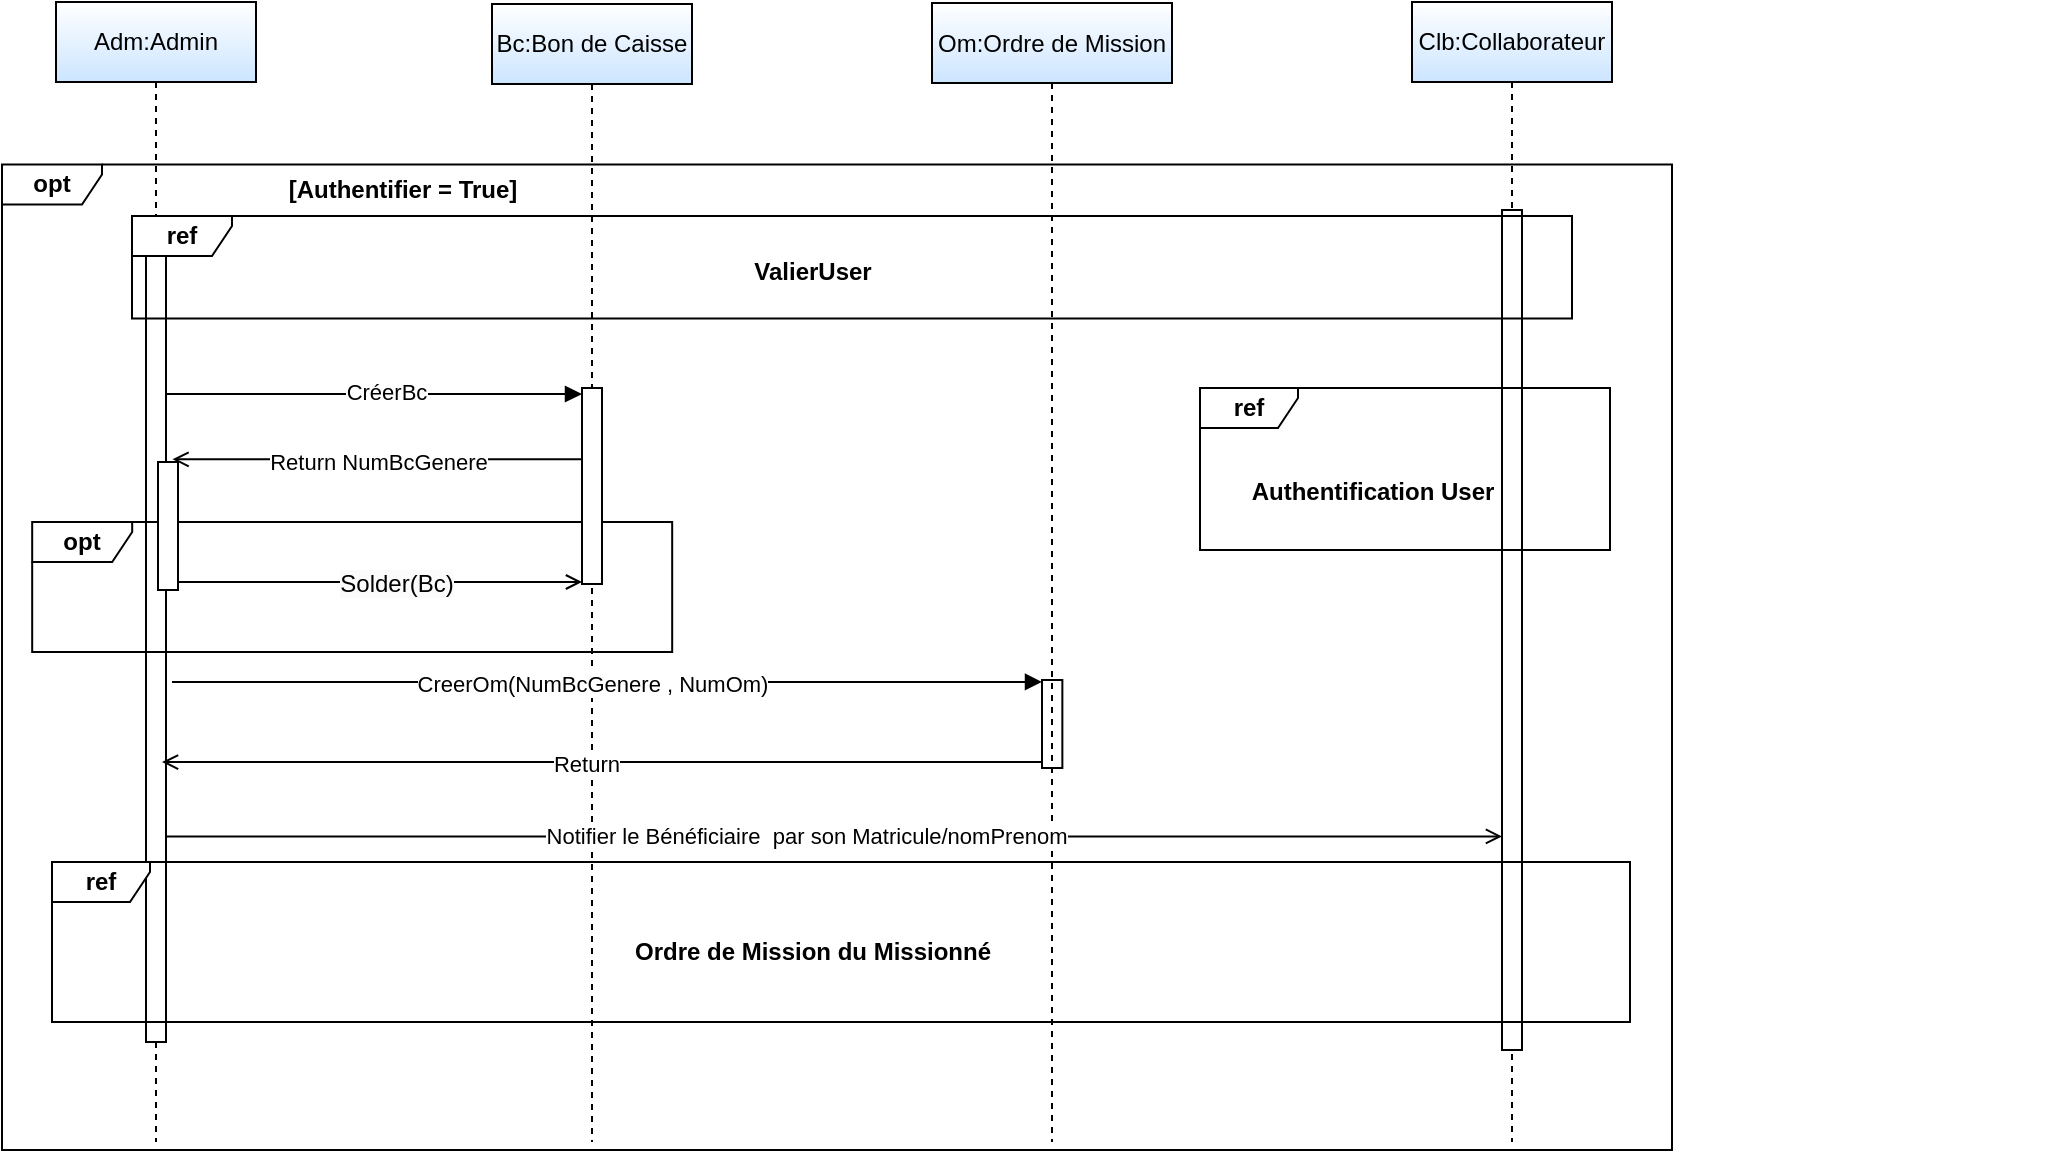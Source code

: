 <mxfile version="24.1.0" type="github" pages="2">
  <diagram name="Page-1" id="2YBvvXClWsGukQMizWep">
    <mxGraphModel dx="1006" dy="628" grid="1" gridSize="10" guides="1" tooltips="1" connect="1" arrows="1" fold="1" page="1" pageScale="1" pageWidth="850" pageHeight="1100" math="0" shadow="0">
      <root>
        <mxCell id="0" />
        <mxCell id="1" parent="0" />
        <mxCell id="aM9ryv3xv72pqoxQDRHE-1" value="Adm:Admin" style="shape=umlLifeline;perimeter=lifelinePerimeter;whiteSpace=wrap;html=1;container=0;dropTarget=0;collapsible=0;recursiveResize=0;outlineConnect=0;portConstraint=eastwest;newEdgeStyle={&quot;edgeStyle&quot;:&quot;elbowEdgeStyle&quot;,&quot;elbow&quot;:&quot;vertical&quot;,&quot;curved&quot;:0,&quot;rounded&quot;:0};fillColor=default;strokeColor=#000000;gradientColor=#CCE5FF;" parent="1" vertex="1">
          <mxGeometry x="42" y="40" width="100" height="570" as="geometry" />
        </mxCell>
        <mxCell id="aM9ryv3xv72pqoxQDRHE-2" value="" style="html=1;points=[];perimeter=orthogonalPerimeter;outlineConnect=0;targetShapes=umlLifeline;portConstraint=eastwest;newEdgeStyle={&quot;edgeStyle&quot;:&quot;elbowEdgeStyle&quot;,&quot;elbow&quot;:&quot;vertical&quot;,&quot;curved&quot;:0,&quot;rounded&quot;:0};" parent="aM9ryv3xv72pqoxQDRHE-1" vertex="1">
          <mxGeometry x="45" y="110" width="10" height="410" as="geometry" />
        </mxCell>
        <mxCell id="aM9ryv3xv72pqoxQDRHE-5" value="Clb:Collaborateur" style="shape=umlLifeline;perimeter=lifelinePerimeter;whiteSpace=wrap;html=1;container=0;dropTarget=0;collapsible=0;recursiveResize=0;outlineConnect=0;portConstraint=eastwest;newEdgeStyle={&quot;edgeStyle&quot;:&quot;elbowEdgeStyle&quot;,&quot;elbow&quot;:&quot;vertical&quot;,&quot;curved&quot;:0,&quot;rounded&quot;:0};gradientColor=#CCE5FF;" parent="1" vertex="1">
          <mxGeometry x="720" y="40" width="100" height="570" as="geometry" />
        </mxCell>
        <mxCell id="n-zNSpfsTMb-PeeRXI1q-18" value="" style="group" vertex="1" connectable="0" parent="1">
          <mxGeometry x="15" y="124" width="1025" height="490.01" as="geometry" />
        </mxCell>
        <mxCell id="n-zNSpfsTMb-PeeRXI1q-1" value="&lt;b&gt;opt&lt;/b&gt;" style="shape=umlFrame;whiteSpace=wrap;html=1;pointerEvents=0;width=50;height=20;" vertex="1" parent="n-zNSpfsTMb-PeeRXI1q-18">
          <mxGeometry y="-2.72" width="835" height="492.73" as="geometry" />
        </mxCell>
        <mxCell id="n-zNSpfsTMb-PeeRXI1q-14" value="&lt;b&gt;[Authentifier = True]&lt;/b&gt;" style="text;html=1;align=center;verticalAlign=middle;resizable=0;points=[];autosize=1;strokeColor=none;fillColor=none;" vertex="1" parent="n-zNSpfsTMb-PeeRXI1q-18">
          <mxGeometry x="130.004" y="-5.004" width="140" height="30" as="geometry" />
        </mxCell>
        <mxCell id="n-zNSpfsTMb-PeeRXI1q-28" value="" style="group" vertex="1" connectable="0" parent="n-zNSpfsTMb-PeeRXI1q-18">
          <mxGeometry x="5.09" y="100" width="366.59" height="199" as="geometry" />
        </mxCell>
        <mxCell id="n-zNSpfsTMb-PeeRXI1q-29" value="&lt;b&gt;opt&lt;/b&gt;" style="shape=umlFrame;whiteSpace=wrap;html=1;pointerEvents=0;width=50;height=20;" vertex="1" parent="n-zNSpfsTMb-PeeRXI1q-28">
          <mxGeometry x="10" y="76" width="320" height="65" as="geometry" />
        </mxCell>
        <mxCell id="n-zNSpfsTMb-PeeRXI1q-70" value="" style="html=1;points=[];perimeter=orthogonalPerimeter;outlineConnect=0;targetShapes=umlLifeline;portConstraint=eastwest;newEdgeStyle={&quot;edgeStyle&quot;:&quot;elbowEdgeStyle&quot;,&quot;elbow&quot;:&quot;vertical&quot;,&quot;curved&quot;:0,&quot;rounded&quot;:0};" vertex="1" parent="n-zNSpfsTMb-PeeRXI1q-28">
          <mxGeometry x="72.91" y="46" width="10" height="64" as="geometry" />
        </mxCell>
        <mxCell id="n-zNSpfsTMb-PeeRXI1q-80" value="" style="html=1;verticalAlign=bottom;endArrow=block;curved=0;rounded=0;" edge="1" parent="n-zNSpfsTMb-PeeRXI1q-28" source="aM9ryv3xv72pqoxQDRHE-2">
          <mxGeometry width="80" relative="1" as="geometry">
            <mxPoint x="79.91" y="12" as="sourcePoint" />
            <mxPoint x="284.91" y="12" as="targetPoint" />
          </mxGeometry>
        </mxCell>
        <mxCell id="n-zNSpfsTMb-PeeRXI1q-86" value="CréerBc" style="edgeLabel;html=1;align=center;verticalAlign=middle;resizable=0;points=[];" vertex="1" connectable="0" parent="n-zNSpfsTMb-PeeRXI1q-80">
          <mxGeometry x="0.06" y="1" relative="1" as="geometry">
            <mxPoint as="offset" />
          </mxGeometry>
        </mxCell>
        <mxCell id="n-zNSpfsTMb-PeeRXI1q-32" value="" style="html=1;points=[];perimeter=orthogonalPerimeter;outlineConnect=0;targetShapes=umlLifeline;portConstraint=eastwest;newEdgeStyle={&quot;edgeStyle&quot;:&quot;elbowEdgeStyle&quot;,&quot;elbow&quot;:&quot;vertical&quot;,&quot;curved&quot;:0,&quot;rounded&quot;:0};" vertex="1" parent="n-zNSpfsTMb-PeeRXI1q-18">
          <mxGeometry x="520" y="255" width="10.18" height="44" as="geometry" />
        </mxCell>
        <mxCell id="n-zNSpfsTMb-PeeRXI1q-16" value="&lt;b&gt;Authentification User&lt;/b&gt;" style="text;html=1;align=center;verticalAlign=middle;resizable=0;points=[];autosize=1;strokeColor=none;fillColor=none;" vertex="1" parent="n-zNSpfsTMb-PeeRXI1q-18">
          <mxGeometry x="614.995" y="145.996" width="140" height="30" as="geometry" />
        </mxCell>
        <mxCell id="aM9ryv3xv72pqoxQDRHE-6" value="" style="html=1;points=[];perimeter=orthogonalPerimeter;outlineConnect=0;targetShapes=umlLifeline;portConstraint=eastwest;newEdgeStyle={&quot;edgeStyle&quot;:&quot;elbowEdgeStyle&quot;,&quot;elbow&quot;:&quot;vertical&quot;,&quot;curved&quot;:0,&quot;rounded&quot;:0};" parent="n-zNSpfsTMb-PeeRXI1q-18" vertex="1">
          <mxGeometry x="750" y="20" width="10" height="420" as="geometry" />
        </mxCell>
        <mxCell id="n-zNSpfsTMb-PeeRXI1q-22" value="" style="group;labelBackgroundColor=none;textShadow=0;fontColor=default;labelBorderColor=default;fillColor=none;" vertex="1" connectable="0" parent="n-zNSpfsTMb-PeeRXI1q-18">
          <mxGeometry x="65" y="23" width="720" height="64" as="geometry" />
        </mxCell>
        <mxCell id="n-zNSpfsTMb-PeeRXI1q-23" value="&lt;b&gt;ref&lt;/b&gt;" style="shape=umlFrame;whiteSpace=wrap;html=1;pointerEvents=0;width=50;height=20;" vertex="1" parent="n-zNSpfsTMb-PeeRXI1q-22">
          <mxGeometry width="720" height="51.2" as="geometry" />
        </mxCell>
        <mxCell id="n-zNSpfsTMb-PeeRXI1q-24" value="&lt;b&gt;ValierUser&lt;/b&gt;" style="text;html=1;align=center;verticalAlign=middle;resizable=0;points=[];autosize=1;strokeColor=none;fillColor=none;" vertex="1" parent="n-zNSpfsTMb-PeeRXI1q-22">
          <mxGeometry x="299.997" y="12.803" width="80" height="30" as="geometry" />
        </mxCell>
        <mxCell id="n-zNSpfsTMb-PeeRXI1q-15" value="&lt;b&gt;ref&lt;/b&gt;" style="shape=umlFrame;whiteSpace=wrap;html=1;pointerEvents=0;width=49;height=20;" vertex="1" parent="n-zNSpfsTMb-PeeRXI1q-18">
          <mxGeometry x="599" y="109" width="205" height="81" as="geometry" />
        </mxCell>
        <mxCell id="PjLnis-dyz4PdIoA_UZE-3" value="&lt;b&gt;Ordre de Mission du Missionné&lt;/b&gt;" style="text;html=1;align=center;verticalAlign=middle;resizable=0;points=[];autosize=1;strokeColor=none;fillColor=none;" vertex="1" parent="n-zNSpfsTMb-PeeRXI1q-18">
          <mxGeometry x="304.995" y="375.996" width="200" height="30" as="geometry" />
        </mxCell>
        <mxCell id="n-zNSpfsTMb-PeeRXI1q-19" value="Bc:Bon de Caisse" style="shape=umlLifeline;perimeter=lifelinePerimeter;whiteSpace=wrap;html=1;container=0;dropTarget=0;collapsible=0;recursiveResize=0;outlineConnect=0;portConstraint=eastwest;newEdgeStyle={&quot;edgeStyle&quot;:&quot;elbowEdgeStyle&quot;,&quot;elbow&quot;:&quot;vertical&quot;,&quot;curved&quot;:0,&quot;rounded&quot;:0};gradientColor=#CCE5FF;" vertex="1" parent="1">
          <mxGeometry x="260" y="41" width="100" height="569" as="geometry" />
        </mxCell>
        <mxCell id="n-zNSpfsTMb-PeeRXI1q-20" value="" style="html=1;points=[];perimeter=orthogonalPerimeter;outlineConnect=0;targetShapes=umlLifeline;portConstraint=eastwest;newEdgeStyle={&quot;edgeStyle&quot;:&quot;elbowEdgeStyle&quot;,&quot;elbow&quot;:&quot;vertical&quot;,&quot;curved&quot;:0,&quot;rounded&quot;:0};" vertex="1" parent="n-zNSpfsTMb-PeeRXI1q-19">
          <mxGeometry x="45" y="192" width="10" height="98" as="geometry" />
        </mxCell>
        <mxCell id="n-zNSpfsTMb-PeeRXI1q-31" value="Om:Ordre de Mission" style="shape=umlLifeline;perimeter=lifelinePerimeter;whiteSpace=wrap;html=1;container=0;dropTarget=0;collapsible=0;recursiveResize=0;outlineConnect=0;portConstraint=eastwest;newEdgeStyle={&quot;edgeStyle&quot;:&quot;elbowEdgeStyle&quot;,&quot;elbow&quot;:&quot;vertical&quot;,&quot;curved&quot;:0,&quot;rounded&quot;:0};gradientColor=#CCE5FF;" vertex="1" parent="1">
          <mxGeometry x="480" y="40.5" width="120" height="569.5" as="geometry" />
        </mxCell>
        <mxCell id="n-zNSpfsTMb-PeeRXI1q-67" value="" style="endArrow=open;endFill=1;html=1;rounded=0;" edge="1" parent="1" target="aM9ryv3xv72pqoxQDRHE-6">
          <mxGeometry width="160" relative="1" as="geometry">
            <mxPoint x="97" y="457.206" as="sourcePoint" />
            <mxPoint x="720" y="457.206" as="targetPoint" />
          </mxGeometry>
        </mxCell>
        <mxCell id="n-zNSpfsTMb-PeeRXI1q-68" value="Notifier le Bénéficiaire&amp;nbsp; par son Matricule/nomPrenom" style="edgeLabel;html=1;align=center;verticalAlign=middle;resizable=0;points=[];" vertex="1" connectable="0" parent="n-zNSpfsTMb-PeeRXI1q-67">
          <mxGeometry x="-0.048" relative="1" as="geometry">
            <mxPoint x="2" as="offset" />
          </mxGeometry>
        </mxCell>
        <mxCell id="aM9ryv3xv72pqoxQDRHE-9" value="CreerOm(NumBcGenere , NumOm)" style="html=1;verticalAlign=bottom;endArrow=block;edgeStyle=elbowEdgeStyle;elbow=horizontal;curved=0;rounded=0;entryX=0.491;entryY=0.057;entryDx=0;entryDy=0;entryPerimeter=0;" parent="1" edge="1">
          <mxGeometry x="-0.034" y="-10" relative="1" as="geometry">
            <mxPoint x="100" y="380" as="sourcePoint" />
            <Array as="points">
              <mxPoint x="200.421" y="379.587" />
            </Array>
            <mxPoint x="534.998" y="379.987" as="targetPoint" />
            <mxPoint as="offset" />
          </mxGeometry>
        </mxCell>
        <mxCell id="n-zNSpfsTMb-PeeRXI1q-87" value="" style="endArrow=open;endFill=1;html=1;rounded=0;entryX=0.725;entryY=-0.021;entryDx=0;entryDy=0;entryPerimeter=0;" edge="1" parent="1" source="n-zNSpfsTMb-PeeRXI1q-20" target="n-zNSpfsTMb-PeeRXI1q-70">
          <mxGeometry width="160" relative="1" as="geometry">
            <mxPoint x="290" y="270" as="sourcePoint" />
            <mxPoint x="110" y="270" as="targetPoint" />
          </mxGeometry>
        </mxCell>
        <mxCell id="n-zNSpfsTMb-PeeRXI1q-88" value="Return NumBcGenere" style="edgeLabel;html=1;align=center;verticalAlign=middle;resizable=0;points=[];" vertex="1" connectable="0" parent="n-zNSpfsTMb-PeeRXI1q-87">
          <mxGeometry x="0.074" relative="1" as="geometry">
            <mxPoint x="8" y="1" as="offset" />
          </mxGeometry>
        </mxCell>
        <mxCell id="n-zNSpfsTMb-PeeRXI1q-71" value="" style="endArrow=open;endFill=1;html=1;rounded=0;" edge="1" parent="1" source="n-zNSpfsTMb-PeeRXI1q-70">
          <mxGeometry width="160" relative="1" as="geometry">
            <mxPoint x="110" y="330" as="sourcePoint" />
            <mxPoint x="305" y="330" as="targetPoint" />
          </mxGeometry>
        </mxCell>
        <mxCell id="n-zNSpfsTMb-PeeRXI1q-72" value="&lt;span style=&quot;font-size: 12px; background-color: rgb(251, 251, 251);&quot;&gt;Solder(Bc)&lt;/span&gt;" style="edgeLabel;html=1;align=center;verticalAlign=middle;resizable=0;points=[];" vertex="1" connectable="0" parent="n-zNSpfsTMb-PeeRXI1q-71">
          <mxGeometry x="0.079" y="-1" relative="1" as="geometry">
            <mxPoint as="offset" />
          </mxGeometry>
        </mxCell>
        <mxCell id="PjLnis-dyz4PdIoA_UZE-1" value="" style="endArrow=open;endFill=1;html=1;rounded=0;" edge="1" parent="1" source="n-zNSpfsTMb-PeeRXI1q-32">
          <mxGeometry width="160" relative="1" as="geometry">
            <mxPoint x="530" y="420" as="sourcePoint" />
            <mxPoint x="95" y="420.008" as="targetPoint" />
          </mxGeometry>
        </mxCell>
        <mxCell id="PjLnis-dyz4PdIoA_UZE-2" value="Return" style="edgeLabel;html=1;align=center;verticalAlign=middle;resizable=0;points=[];" vertex="1" connectable="0" parent="PjLnis-dyz4PdIoA_UZE-1">
          <mxGeometry x="0.074" relative="1" as="geometry">
            <mxPoint x="8" y="1" as="offset" />
          </mxGeometry>
        </mxCell>
        <mxCell id="PjLnis-dyz4PdIoA_UZE-4" value="&lt;b&gt;ref&lt;/b&gt;" style="shape=umlFrame;whiteSpace=wrap;html=1;pointerEvents=0;width=49;height=20;" vertex="1" parent="1">
          <mxGeometry x="40" y="470" width="789" height="80" as="geometry" />
        </mxCell>
      </root>
    </mxGraphModel>
  </diagram>
  <diagram id="8M2NOLG91BJXutZFo5RK" name="Page-2">
    <mxGraphModel dx="1006" dy="628" grid="1" gridSize="10" guides="1" tooltips="1" connect="1" arrows="1" fold="1" page="1" pageScale="1" pageWidth="850" pageHeight="1100" math="0" shadow="0">
      <root>
        <mxCell id="0" />
        <mxCell id="1" parent="0" />
      </root>
    </mxGraphModel>
  </diagram>
</mxfile>
